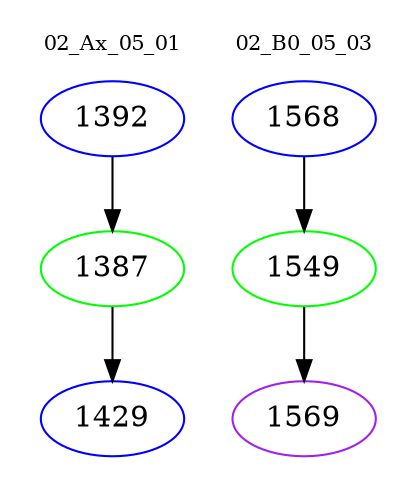 digraph{
subgraph cluster_0 {
color = white
label = "02_Ax_05_01";
fontsize=10;
T0_1392 [label="1392", color="blue"]
T0_1392 -> T0_1387 [color="black"]
T0_1387 [label="1387", color="green"]
T0_1387 -> T0_1429 [color="black"]
T0_1429 [label="1429", color="blue"]
}
subgraph cluster_1 {
color = white
label = "02_B0_05_03";
fontsize=10;
T1_1568 [label="1568", color="blue"]
T1_1568 -> T1_1549 [color="black"]
T1_1549 [label="1549", color="green"]
T1_1549 -> T1_1569 [color="black"]
T1_1569 [label="1569", color="purple"]
}
}
